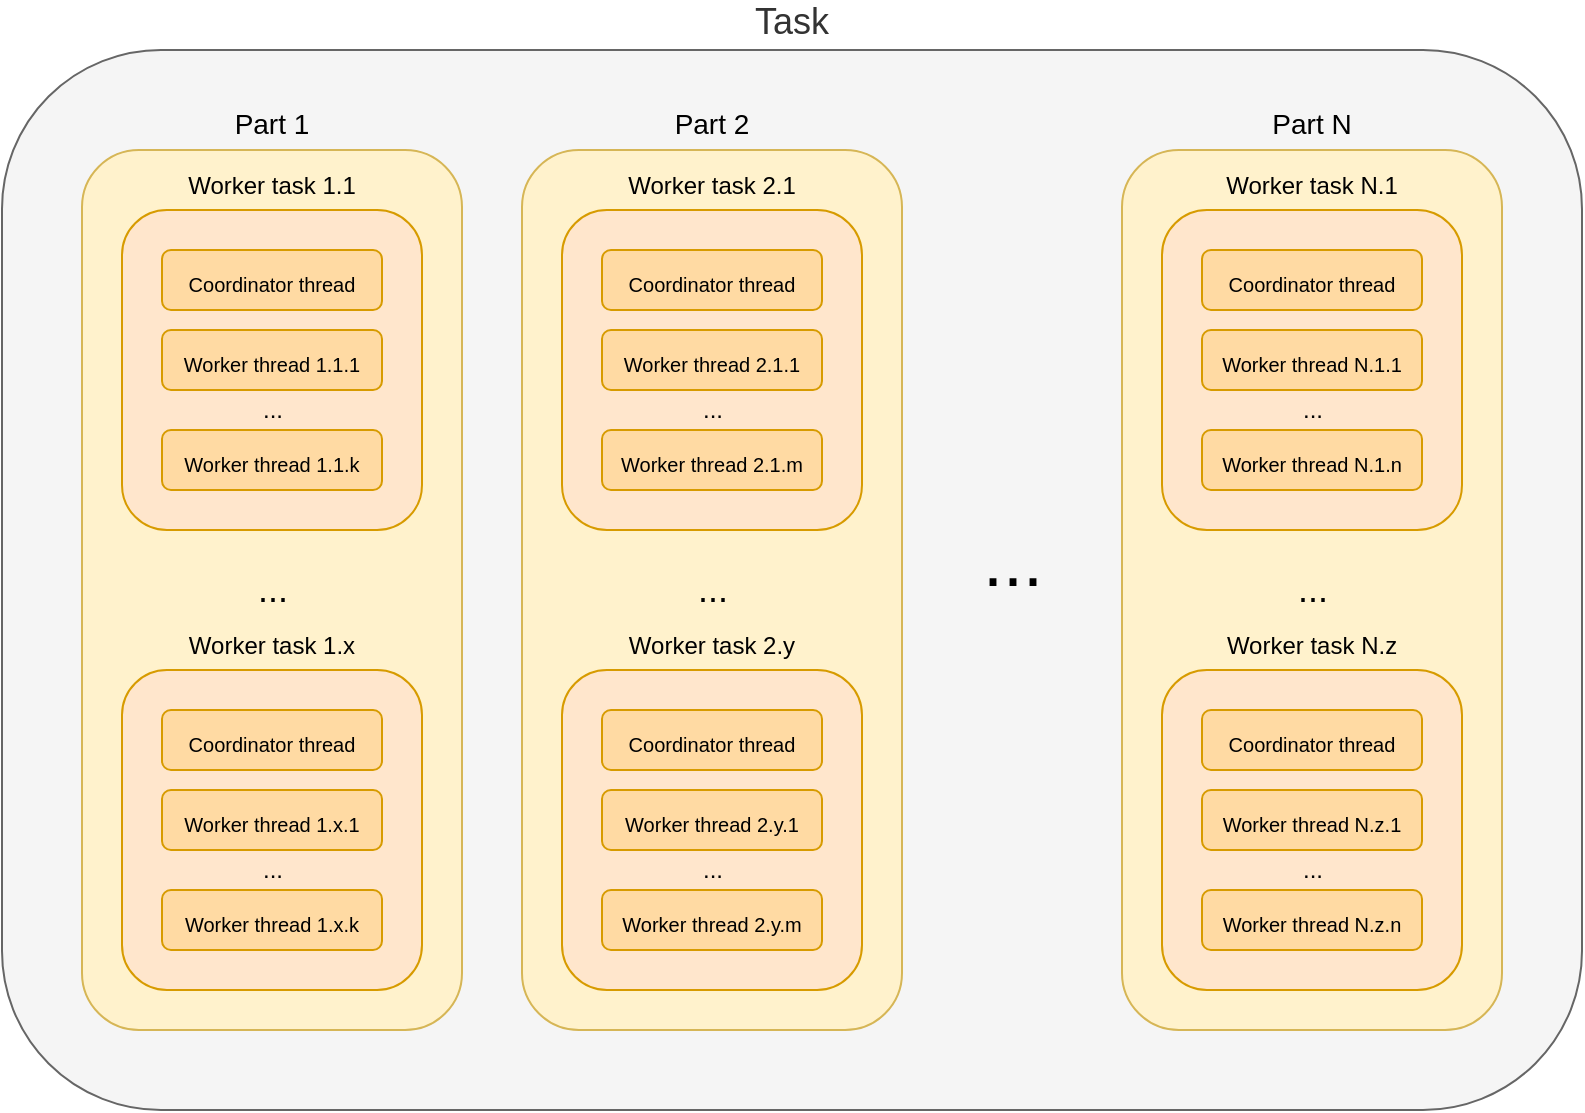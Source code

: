 <mxfile version="13.9.9" type="device"><diagram id="tczYoSBkOdeu9mY3Og8u" name="Page-1"><mxGraphModel dx="1086" dy="966" grid="1" gridSize="10" guides="1" tooltips="1" connect="1" arrows="1" fold="1" page="1" pageScale="1" pageWidth="827" pageHeight="1169" math="0" shadow="0"><root><mxCell id="0"/><mxCell id="1" parent="0"/><mxCell id="gJrOSHwnE2OEPGomYUo7-1" value="Task" style="rounded=1;whiteSpace=wrap;html=1;fontSize=18;labelPosition=center;verticalLabelPosition=top;align=center;verticalAlign=bottom;fillColor=#f5f5f5;strokeColor=#666666;fontColor=#333333;" parent="1" vertex="1"><mxGeometry x="30" y="240" width="790" height="530" as="geometry"/></mxCell><mxCell id="gJrOSHwnE2OEPGomYUo7-30" value="&lt;font style=&quot;font-size: 14px&quot;&gt;Part N&lt;/font&gt;" style="rounded=1;whiteSpace=wrap;html=1;fontSize=18;labelPosition=center;verticalLabelPosition=top;align=center;verticalAlign=bottom;fillColor=#fff2cc;strokeColor=#d6b656;" parent="1" vertex="1"><mxGeometry x="590" y="290" width="190" height="440" as="geometry"/></mxCell><mxCell id="gJrOSHwnE2OEPGomYUo7-45" value="&lt;font style=&quot;font-size: 12px&quot;&gt;Worker task N.1&lt;/font&gt;" style="rounded=1;whiteSpace=wrap;html=1;fontSize=18;labelPosition=center;verticalLabelPosition=top;align=center;verticalAlign=bottom;fillColor=#ffe6cc;strokeColor=#d79b00;" parent="1" vertex="1"><mxGeometry x="610" y="320" width="150" height="160" as="geometry"/></mxCell><mxCell id="gJrOSHwnE2OEPGomYUo7-44" value="&lt;font style=&quot;font-size: 12px&quot;&gt;Worker task N.z&lt;/font&gt;" style="rounded=1;whiteSpace=wrap;html=1;fontSize=18;labelPosition=center;verticalLabelPosition=top;align=center;verticalAlign=bottom;fillColor=#ffe6cc;strokeColor=#d79b00;" parent="1" vertex="1"><mxGeometry x="610" y="550" width="150" height="160" as="geometry"/></mxCell><mxCell id="gJrOSHwnE2OEPGomYUo7-18" value="&lt;font style=&quot;font-size: 14px&quot;&gt;Part 2&lt;/font&gt;" style="rounded=1;whiteSpace=wrap;html=1;fontSize=18;labelPosition=center;verticalLabelPosition=top;align=center;verticalAlign=bottom;fillColor=#fff2cc;strokeColor=#d6b656;" parent="1" vertex="1"><mxGeometry x="290" y="290" width="190" height="440" as="geometry"/></mxCell><mxCell id="gJrOSHwnE2OEPGomYUo7-43" value="&lt;font style=&quot;font-size: 12px&quot;&gt;Worker task 2.y&lt;/font&gt;" style="rounded=1;whiteSpace=wrap;html=1;fontSize=18;labelPosition=center;verticalLabelPosition=top;align=center;verticalAlign=bottom;fillColor=#ffe6cc;strokeColor=#d79b00;" parent="1" vertex="1"><mxGeometry x="310" y="550" width="150" height="160" as="geometry"/></mxCell><mxCell id="gJrOSHwnE2OEPGomYUo7-42" value="&lt;font style=&quot;font-size: 12px&quot;&gt;Worker task 2.1&lt;/font&gt;" style="rounded=1;whiteSpace=wrap;html=1;fontSize=18;labelPosition=center;verticalLabelPosition=top;align=center;verticalAlign=bottom;fillColor=#ffe6cc;strokeColor=#d79b00;" parent="1" vertex="1"><mxGeometry x="310" y="320" width="150" height="160" as="geometry"/></mxCell><mxCell id="gJrOSHwnE2OEPGomYUo7-2" value="&lt;font style=&quot;font-size: 14px&quot;&gt;Part 1&lt;/font&gt;" style="rounded=1;whiteSpace=wrap;html=1;fontSize=18;labelPosition=center;verticalLabelPosition=top;align=center;verticalAlign=bottom;fillColor=#fff2cc;strokeColor=#d6b656;" parent="1" vertex="1"><mxGeometry x="70" y="290" width="190" height="440" as="geometry"/></mxCell><mxCell id="gJrOSHwnE2OEPGomYUo7-5" value="&lt;font style=&quot;font-size: 36px&quot;&gt;...&lt;/font&gt;" style="text;html=1;align=center;verticalAlign=middle;resizable=0;points=[];autosize=1;fontSize=18;" parent="1" vertex="1"><mxGeometry x="510" y="480" width="50" height="30" as="geometry"/></mxCell><mxCell id="gJrOSHwnE2OEPGomYUo7-6" value="&lt;font style=&quot;font-size: 12px&quot;&gt;Worker task 1.1&lt;/font&gt;" style="rounded=1;whiteSpace=wrap;html=1;fontSize=18;labelPosition=center;verticalLabelPosition=top;align=center;verticalAlign=bottom;fillColor=#ffe6cc;strokeColor=#d79b00;" parent="1" vertex="1"><mxGeometry x="90" y="320" width="150" height="160" as="geometry"/></mxCell><mxCell id="gJrOSHwnE2OEPGomYUo7-8" value="&lt;font style=&quot;font-size: 10px&quot;&gt;Worker thread 1.1.1&lt;/font&gt;" style="rounded=1;whiteSpace=wrap;html=1;fontSize=18;strokeColor=#d79b00;fillColor=#FFDAA3;" parent="1" vertex="1"><mxGeometry x="110" y="380" width="110" height="30" as="geometry"/></mxCell><mxCell id="gJrOSHwnE2OEPGomYUo7-9" value="&lt;font style=&quot;font-size: 10px&quot;&gt;Worker thread 1.1.k&lt;/font&gt;" style="rounded=1;whiteSpace=wrap;html=1;fontSize=18;strokeColor=#d79b00;fillColor=#FFDAA3;" parent="1" vertex="1"><mxGeometry x="110" y="430" width="110" height="30" as="geometry"/></mxCell><mxCell id="gJrOSHwnE2OEPGomYUo7-10" value="&lt;font style=&quot;font-size: 12px;&quot;&gt;...&lt;/font&gt;" style="text;html=1;align=center;verticalAlign=middle;resizable=0;points=[];autosize=1;fontSize=12;" parent="1" vertex="1"><mxGeometry x="150" y="410" width="30" height="20" as="geometry"/></mxCell><mxCell id="gJrOSHwnE2OEPGomYUo7-11" value="&lt;font style=&quot;font-size: 10px&quot;&gt;Coordinator thread&lt;/font&gt;" style="rounded=1;whiteSpace=wrap;html=1;fontSize=18;strokeColor=#d79b00;fillColor=#FFDAA3;" parent="1" vertex="1"><mxGeometry x="110" y="340" width="110" height="30" as="geometry"/></mxCell><mxCell id="gJrOSHwnE2OEPGomYUo7-12" value="&lt;font style=&quot;font-size: 18px;&quot;&gt;...&lt;/font&gt;" style="text;html=1;align=center;verticalAlign=middle;resizable=0;points=[];autosize=1;fontSize=18;" parent="1" vertex="1"><mxGeometry x="150" y="495" width="30" height="30" as="geometry"/></mxCell><mxCell id="gJrOSHwnE2OEPGomYUo7-13" value="&lt;font style=&quot;font-size: 12px&quot;&gt;Worker task 1.x&lt;/font&gt;" style="rounded=1;whiteSpace=wrap;html=1;fontSize=18;labelPosition=center;verticalLabelPosition=top;align=center;verticalAlign=bottom;fillColor=#ffe6cc;strokeColor=#d79b00;" parent="1" vertex="1"><mxGeometry x="90" y="550" width="150" height="160" as="geometry"/></mxCell><mxCell id="gJrOSHwnE2OEPGomYUo7-14" value="&lt;font style=&quot;font-size: 10px&quot;&gt;Worker thread 1.x.1&lt;/font&gt;" style="rounded=1;whiteSpace=wrap;html=1;fontSize=18;strokeColor=#d79b00;fillColor=#FFDAA3;" parent="1" vertex="1"><mxGeometry x="110" y="610" width="110" height="30" as="geometry"/></mxCell><mxCell id="gJrOSHwnE2OEPGomYUo7-15" value="&lt;font style=&quot;font-size: 10px&quot;&gt;Worker thread 1.x.k&lt;/font&gt;" style="rounded=1;whiteSpace=wrap;html=1;fontSize=18;strokeColor=#d79b00;fillColor=#FFDAA3;" parent="1" vertex="1"><mxGeometry x="110" y="660" width="110" height="30" as="geometry"/></mxCell><mxCell id="gJrOSHwnE2OEPGomYUo7-16" value="&lt;font style=&quot;font-size: 12px;&quot;&gt;...&lt;/font&gt;" style="text;html=1;align=center;verticalAlign=middle;resizable=0;points=[];autosize=1;fontSize=12;" parent="1" vertex="1"><mxGeometry x="150" y="640" width="30" height="20" as="geometry"/></mxCell><mxCell id="gJrOSHwnE2OEPGomYUo7-17" value="&lt;font style=&quot;font-size: 10px&quot;&gt;Coordinator thread&lt;/font&gt;" style="rounded=1;whiteSpace=wrap;html=1;fontSize=18;strokeColor=#d79b00;fillColor=#FFDAA3;" parent="1" vertex="1"><mxGeometry x="110" y="570" width="110" height="30" as="geometry"/></mxCell><mxCell id="gJrOSHwnE2OEPGomYUo7-20" value="&lt;font style=&quot;font-size: 10px&quot;&gt;Worker thread 2.1.1&lt;/font&gt;" style="rounded=1;whiteSpace=wrap;html=1;fontSize=18;strokeColor=#d79b00;fillColor=#FFDAA3;" parent="1" vertex="1"><mxGeometry x="330" y="380" width="110" height="30" as="geometry"/></mxCell><mxCell id="gJrOSHwnE2OEPGomYUo7-21" value="&lt;font style=&quot;font-size: 10px&quot;&gt;Worker thread 2.1.m&lt;/font&gt;" style="rounded=1;whiteSpace=wrap;html=1;fontSize=18;strokeColor=#d79b00;fillColor=#FFDAA3;" parent="1" vertex="1"><mxGeometry x="330" y="430" width="110" height="30" as="geometry"/></mxCell><mxCell id="gJrOSHwnE2OEPGomYUo7-22" value="&lt;font style=&quot;font-size: 12px;&quot;&gt;...&lt;/font&gt;" style="text;html=1;align=center;verticalAlign=middle;resizable=0;points=[];autosize=1;fontSize=12;" parent="1" vertex="1"><mxGeometry x="370" y="410" width="30" height="20" as="geometry"/></mxCell><mxCell id="gJrOSHwnE2OEPGomYUo7-23" value="&lt;font style=&quot;font-size: 10px&quot;&gt;Coordinator thread&lt;/font&gt;" style="rounded=1;whiteSpace=wrap;html=1;fontSize=18;strokeColor=#d79b00;fillColor=#FFDAA3;" parent="1" vertex="1"><mxGeometry x="330" y="340" width="110" height="30" as="geometry"/></mxCell><mxCell id="gJrOSHwnE2OEPGomYUo7-24" value="&lt;font style=&quot;font-size: 18px;&quot;&gt;...&lt;/font&gt;" style="text;html=1;align=center;verticalAlign=middle;resizable=0;points=[];autosize=1;fontSize=18;" parent="1" vertex="1"><mxGeometry x="370" y="495" width="30" height="30" as="geometry"/></mxCell><mxCell id="gJrOSHwnE2OEPGomYUo7-26" value="&lt;font style=&quot;font-size: 10px&quot;&gt;Worker thread 2.y.1&lt;/font&gt;" style="rounded=1;whiteSpace=wrap;html=1;fontSize=18;strokeColor=#d79b00;fillColor=#FFDAA3;" parent="1" vertex="1"><mxGeometry x="330" y="610" width="110" height="30" as="geometry"/></mxCell><mxCell id="gJrOSHwnE2OEPGomYUo7-27" value="&lt;font style=&quot;font-size: 10px&quot;&gt;Worker thread 2.y.m&lt;/font&gt;" style="rounded=1;whiteSpace=wrap;html=1;fontSize=18;strokeColor=#d79b00;fillColor=#FFDAA3;" parent="1" vertex="1"><mxGeometry x="330" y="660" width="110" height="30" as="geometry"/></mxCell><mxCell id="gJrOSHwnE2OEPGomYUo7-28" value="&lt;font style=&quot;font-size: 12px;&quot;&gt;...&lt;/font&gt;" style="text;html=1;align=center;verticalAlign=middle;resizable=0;points=[];autosize=1;fontSize=12;" parent="1" vertex="1"><mxGeometry x="370" y="640" width="30" height="20" as="geometry"/></mxCell><mxCell id="gJrOSHwnE2OEPGomYUo7-29" value="&lt;font style=&quot;font-size: 10px&quot;&gt;Coordinator thread&lt;/font&gt;" style="rounded=1;whiteSpace=wrap;html=1;fontSize=18;strokeColor=#d79b00;fillColor=#FFDAA3;" parent="1" vertex="1"><mxGeometry x="330" y="570" width="110" height="30" as="geometry"/></mxCell><mxCell id="gJrOSHwnE2OEPGomYUo7-32" value="&lt;font style=&quot;font-size: 10px&quot;&gt;Worker thread N.1.1&lt;/font&gt;" style="rounded=1;whiteSpace=wrap;html=1;fontSize=18;strokeColor=#d79b00;fillColor=#FFDAA3;" parent="1" vertex="1"><mxGeometry x="630" y="380" width="110" height="30" as="geometry"/></mxCell><mxCell id="gJrOSHwnE2OEPGomYUo7-33" value="&lt;font style=&quot;font-size: 10px&quot;&gt;Worker thread N.1.n&lt;/font&gt;" style="rounded=1;whiteSpace=wrap;html=1;fontSize=18;strokeColor=#d79b00;fillColor=#FFDAA3;" parent="1" vertex="1"><mxGeometry x="630" y="430" width="110" height="30" as="geometry"/></mxCell><mxCell id="gJrOSHwnE2OEPGomYUo7-34" value="&lt;font style=&quot;font-size: 12px;&quot;&gt;...&lt;/font&gt;" style="text;html=1;align=center;verticalAlign=middle;resizable=0;points=[];autosize=1;fontSize=12;" parent="1" vertex="1"><mxGeometry x="670" y="410" width="30" height="20" as="geometry"/></mxCell><mxCell id="gJrOSHwnE2OEPGomYUo7-35" value="&lt;font style=&quot;font-size: 10px&quot;&gt;Coordinator thread&lt;/font&gt;" style="rounded=1;whiteSpace=wrap;html=1;fontSize=18;strokeColor=#d79b00;fillColor=#FFDAA3;" parent="1" vertex="1"><mxGeometry x="630" y="340" width="110" height="30" as="geometry"/></mxCell><mxCell id="gJrOSHwnE2OEPGomYUo7-36" value="&lt;font style=&quot;font-size: 18px;&quot;&gt;...&lt;/font&gt;" style="text;html=1;align=center;verticalAlign=middle;resizable=0;points=[];autosize=1;fontSize=18;" parent="1" vertex="1"><mxGeometry x="670" y="495" width="30" height="30" as="geometry"/></mxCell><mxCell id="gJrOSHwnE2OEPGomYUo7-38" value="&lt;font style=&quot;font-size: 10px&quot;&gt;Worker thread N.z.1&lt;/font&gt;" style="rounded=1;whiteSpace=wrap;html=1;fontSize=18;strokeColor=#d79b00;fillColor=#FFDAA3;" parent="1" vertex="1"><mxGeometry x="630" y="610" width="110" height="30" as="geometry"/></mxCell><mxCell id="gJrOSHwnE2OEPGomYUo7-39" value="&lt;font style=&quot;font-size: 10px&quot;&gt;Worker thread N.z.n&lt;/font&gt;" style="rounded=1;whiteSpace=wrap;html=1;fontSize=18;strokeColor=#d79b00;fillColor=#FFDAA3;" parent="1" vertex="1"><mxGeometry x="630" y="660" width="110" height="30" as="geometry"/></mxCell><mxCell id="gJrOSHwnE2OEPGomYUo7-40" value="&lt;font style=&quot;font-size: 12px;&quot;&gt;...&lt;/font&gt;" style="text;html=1;align=center;verticalAlign=middle;resizable=0;points=[];autosize=1;fontSize=12;" parent="1" vertex="1"><mxGeometry x="670" y="640" width="30" height="20" as="geometry"/></mxCell><mxCell id="gJrOSHwnE2OEPGomYUo7-41" value="&lt;font style=&quot;font-size: 10px&quot;&gt;Coordinator thread&lt;/font&gt;" style="rounded=1;whiteSpace=wrap;html=1;fontSize=18;strokeColor=#d79b00;fillColor=#FFDAA3;" parent="1" vertex="1"><mxGeometry x="630" y="570" width="110" height="30" as="geometry"/></mxCell></root></mxGraphModel></diagram></mxfile>